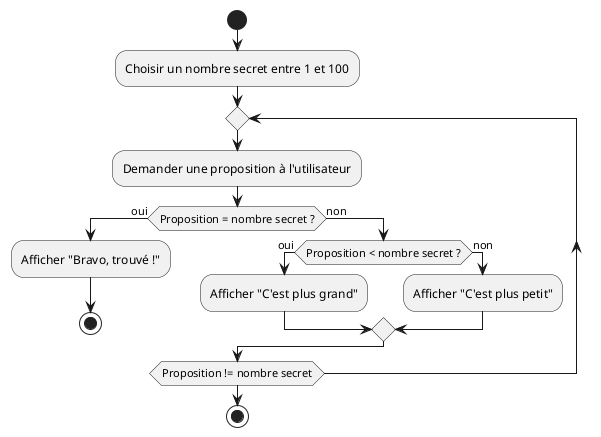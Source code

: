 @startuml
start
:Choisir un nombre secret entre 1 et 100;
repeat
  :Demander une proposition à l'utilisateur;
  if (Proposition = nombre secret ?) then (oui)
    :Afficher "Bravo, trouvé !";
    stop
  else (non)
    if (Proposition < nombre secret ?) then (oui)
      :Afficher "C'est plus grand";
    else (non)
      :Afficher "C'est plus petit";
    endif
  endif
repeat while (Proposition != nombre secret)
stop
@enduml
